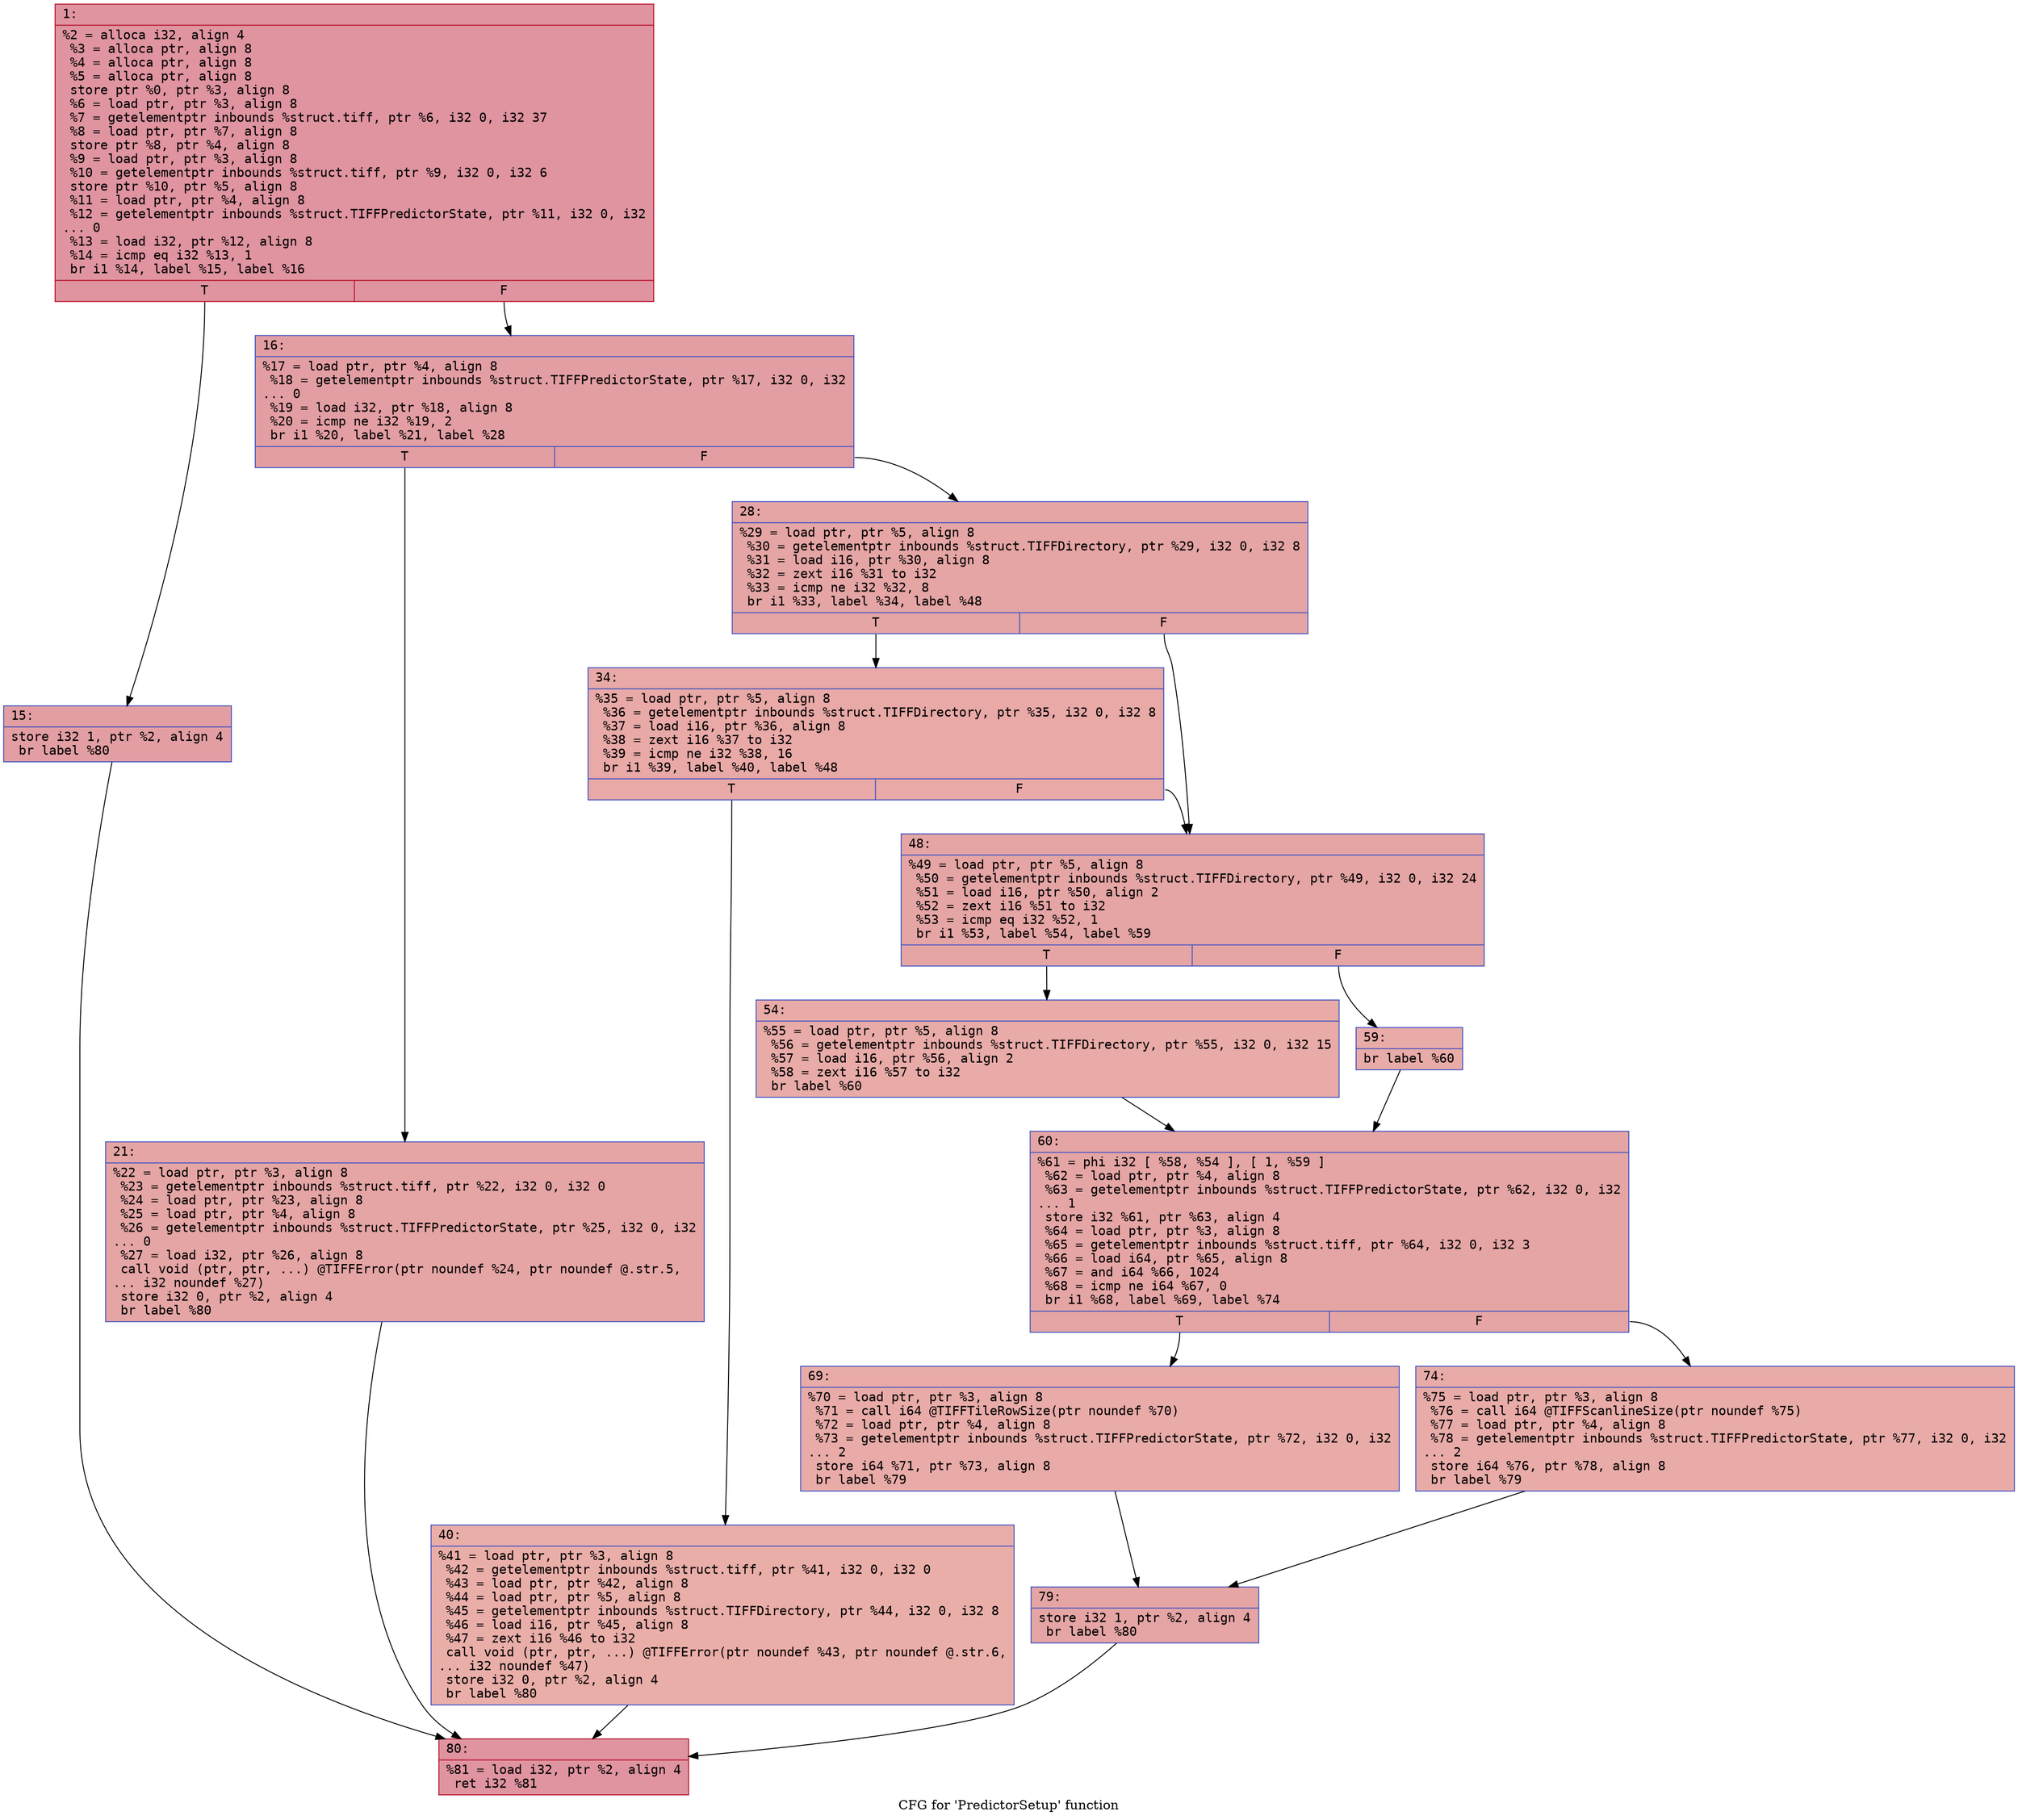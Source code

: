 digraph "CFG for 'PredictorSetup' function" {
	label="CFG for 'PredictorSetup' function";

	Node0x6000002f99a0 [shape=record,color="#b70d28ff", style=filled, fillcolor="#b70d2870" fontname="Courier",label="{1:\l|  %2 = alloca i32, align 4\l  %3 = alloca ptr, align 8\l  %4 = alloca ptr, align 8\l  %5 = alloca ptr, align 8\l  store ptr %0, ptr %3, align 8\l  %6 = load ptr, ptr %3, align 8\l  %7 = getelementptr inbounds %struct.tiff, ptr %6, i32 0, i32 37\l  %8 = load ptr, ptr %7, align 8\l  store ptr %8, ptr %4, align 8\l  %9 = load ptr, ptr %3, align 8\l  %10 = getelementptr inbounds %struct.tiff, ptr %9, i32 0, i32 6\l  store ptr %10, ptr %5, align 8\l  %11 = load ptr, ptr %4, align 8\l  %12 = getelementptr inbounds %struct.TIFFPredictorState, ptr %11, i32 0, i32\l... 0\l  %13 = load i32, ptr %12, align 8\l  %14 = icmp eq i32 %13, 1\l  br i1 %14, label %15, label %16\l|{<s0>T|<s1>F}}"];
	Node0x6000002f99a0:s0 -> Node0x6000002f9d10[tooltip="1 -> 15\nProbability 50.00%" ];
	Node0x6000002f99a0:s1 -> Node0x6000002f9d60[tooltip="1 -> 16\nProbability 50.00%" ];
	Node0x6000002f9d10 [shape=record,color="#3d50c3ff", style=filled, fillcolor="#be242e70" fontname="Courier",label="{15:\l|  store i32 1, ptr %2, align 4\l  br label %80\l}"];
	Node0x6000002f9d10 -> Node0x6000002fa120[tooltip="15 -> 80\nProbability 100.00%" ];
	Node0x6000002f9d60 [shape=record,color="#3d50c3ff", style=filled, fillcolor="#be242e70" fontname="Courier",label="{16:\l|  %17 = load ptr, ptr %4, align 8\l  %18 = getelementptr inbounds %struct.TIFFPredictorState, ptr %17, i32 0, i32\l... 0\l  %19 = load i32, ptr %18, align 8\l  %20 = icmp ne i32 %19, 2\l  br i1 %20, label %21, label %28\l|{<s0>T|<s1>F}}"];
	Node0x6000002f9d60:s0 -> Node0x6000002f9db0[tooltip="16 -> 21\nProbability 50.00%" ];
	Node0x6000002f9d60:s1 -> Node0x6000002f9e00[tooltip="16 -> 28\nProbability 50.00%" ];
	Node0x6000002f9db0 [shape=record,color="#3d50c3ff", style=filled, fillcolor="#c5333470" fontname="Courier",label="{21:\l|  %22 = load ptr, ptr %3, align 8\l  %23 = getelementptr inbounds %struct.tiff, ptr %22, i32 0, i32 0\l  %24 = load ptr, ptr %23, align 8\l  %25 = load ptr, ptr %4, align 8\l  %26 = getelementptr inbounds %struct.TIFFPredictorState, ptr %25, i32 0, i32\l... 0\l  %27 = load i32, ptr %26, align 8\l  call void (ptr, ptr, ...) @TIFFError(ptr noundef %24, ptr noundef @.str.5,\l... i32 noundef %27)\l  store i32 0, ptr %2, align 4\l  br label %80\l}"];
	Node0x6000002f9db0 -> Node0x6000002fa120[tooltip="21 -> 80\nProbability 100.00%" ];
	Node0x6000002f9e00 [shape=record,color="#3d50c3ff", style=filled, fillcolor="#c5333470" fontname="Courier",label="{28:\l|  %29 = load ptr, ptr %5, align 8\l  %30 = getelementptr inbounds %struct.TIFFDirectory, ptr %29, i32 0, i32 8\l  %31 = load i16, ptr %30, align 8\l  %32 = zext i16 %31 to i32\l  %33 = icmp ne i32 %32, 8\l  br i1 %33, label %34, label %48\l|{<s0>T|<s1>F}}"];
	Node0x6000002f9e00:s0 -> Node0x6000002f9e50[tooltip="28 -> 34\nProbability 50.00%" ];
	Node0x6000002f9e00:s1 -> Node0x6000002f9ef0[tooltip="28 -> 48\nProbability 50.00%" ];
	Node0x6000002f9e50 [shape=record,color="#3d50c3ff", style=filled, fillcolor="#ca3b3770" fontname="Courier",label="{34:\l|  %35 = load ptr, ptr %5, align 8\l  %36 = getelementptr inbounds %struct.TIFFDirectory, ptr %35, i32 0, i32 8\l  %37 = load i16, ptr %36, align 8\l  %38 = zext i16 %37 to i32\l  %39 = icmp ne i32 %38, 16\l  br i1 %39, label %40, label %48\l|{<s0>T|<s1>F}}"];
	Node0x6000002f9e50:s0 -> Node0x6000002f9ea0[tooltip="34 -> 40\nProbability 50.00%" ];
	Node0x6000002f9e50:s1 -> Node0x6000002f9ef0[tooltip="34 -> 48\nProbability 50.00%" ];
	Node0x6000002f9ea0 [shape=record,color="#3d50c3ff", style=filled, fillcolor="#d0473d70" fontname="Courier",label="{40:\l|  %41 = load ptr, ptr %3, align 8\l  %42 = getelementptr inbounds %struct.tiff, ptr %41, i32 0, i32 0\l  %43 = load ptr, ptr %42, align 8\l  %44 = load ptr, ptr %5, align 8\l  %45 = getelementptr inbounds %struct.TIFFDirectory, ptr %44, i32 0, i32 8\l  %46 = load i16, ptr %45, align 8\l  %47 = zext i16 %46 to i32\l  call void (ptr, ptr, ...) @TIFFError(ptr noundef %43, ptr noundef @.str.6,\l... i32 noundef %47)\l  store i32 0, ptr %2, align 4\l  br label %80\l}"];
	Node0x6000002f9ea0 -> Node0x6000002fa120[tooltip="40 -> 80\nProbability 100.00%" ];
	Node0x6000002f9ef0 [shape=record,color="#3d50c3ff", style=filled, fillcolor="#c5333470" fontname="Courier",label="{48:\l|  %49 = load ptr, ptr %5, align 8\l  %50 = getelementptr inbounds %struct.TIFFDirectory, ptr %49, i32 0, i32 24\l  %51 = load i16, ptr %50, align 2\l  %52 = zext i16 %51 to i32\l  %53 = icmp eq i32 %52, 1\l  br i1 %53, label %54, label %59\l|{<s0>T|<s1>F}}"];
	Node0x6000002f9ef0:s0 -> Node0x6000002f9f40[tooltip="48 -> 54\nProbability 50.00%" ];
	Node0x6000002f9ef0:s1 -> Node0x6000002f9f90[tooltip="48 -> 59\nProbability 50.00%" ];
	Node0x6000002f9f40 [shape=record,color="#3d50c3ff", style=filled, fillcolor="#cc403a70" fontname="Courier",label="{54:\l|  %55 = load ptr, ptr %5, align 8\l  %56 = getelementptr inbounds %struct.TIFFDirectory, ptr %55, i32 0, i32 15\l  %57 = load i16, ptr %56, align 2\l  %58 = zext i16 %57 to i32\l  br label %60\l}"];
	Node0x6000002f9f40 -> Node0x6000002f9fe0[tooltip="54 -> 60\nProbability 100.00%" ];
	Node0x6000002f9f90 [shape=record,color="#3d50c3ff", style=filled, fillcolor="#cc403a70" fontname="Courier",label="{59:\l|  br label %60\l}"];
	Node0x6000002f9f90 -> Node0x6000002f9fe0[tooltip="59 -> 60\nProbability 100.00%" ];
	Node0x6000002f9fe0 [shape=record,color="#3d50c3ff", style=filled, fillcolor="#c5333470" fontname="Courier",label="{60:\l|  %61 = phi i32 [ %58, %54 ], [ 1, %59 ]\l  %62 = load ptr, ptr %4, align 8\l  %63 = getelementptr inbounds %struct.TIFFPredictorState, ptr %62, i32 0, i32\l... 1\l  store i32 %61, ptr %63, align 4\l  %64 = load ptr, ptr %3, align 8\l  %65 = getelementptr inbounds %struct.tiff, ptr %64, i32 0, i32 3\l  %66 = load i64, ptr %65, align 8\l  %67 = and i64 %66, 1024\l  %68 = icmp ne i64 %67, 0\l  br i1 %68, label %69, label %74\l|{<s0>T|<s1>F}}"];
	Node0x6000002f9fe0:s0 -> Node0x6000002fa030[tooltip="60 -> 69\nProbability 50.00%" ];
	Node0x6000002f9fe0:s1 -> Node0x6000002fa080[tooltip="60 -> 74\nProbability 50.00%" ];
	Node0x6000002fa030 [shape=record,color="#3d50c3ff", style=filled, fillcolor="#cc403a70" fontname="Courier",label="{69:\l|  %70 = load ptr, ptr %3, align 8\l  %71 = call i64 @TIFFTileRowSize(ptr noundef %70)\l  %72 = load ptr, ptr %4, align 8\l  %73 = getelementptr inbounds %struct.TIFFPredictorState, ptr %72, i32 0, i32\l... 2\l  store i64 %71, ptr %73, align 8\l  br label %79\l}"];
	Node0x6000002fa030 -> Node0x6000002fa0d0[tooltip="69 -> 79\nProbability 100.00%" ];
	Node0x6000002fa080 [shape=record,color="#3d50c3ff", style=filled, fillcolor="#cc403a70" fontname="Courier",label="{74:\l|  %75 = load ptr, ptr %3, align 8\l  %76 = call i64 @TIFFScanlineSize(ptr noundef %75)\l  %77 = load ptr, ptr %4, align 8\l  %78 = getelementptr inbounds %struct.TIFFPredictorState, ptr %77, i32 0, i32\l... 2\l  store i64 %76, ptr %78, align 8\l  br label %79\l}"];
	Node0x6000002fa080 -> Node0x6000002fa0d0[tooltip="74 -> 79\nProbability 100.00%" ];
	Node0x6000002fa0d0 [shape=record,color="#3d50c3ff", style=filled, fillcolor="#c5333470" fontname="Courier",label="{79:\l|  store i32 1, ptr %2, align 4\l  br label %80\l}"];
	Node0x6000002fa0d0 -> Node0x6000002fa120[tooltip="79 -> 80\nProbability 100.00%" ];
	Node0x6000002fa120 [shape=record,color="#b70d28ff", style=filled, fillcolor="#b70d2870" fontname="Courier",label="{80:\l|  %81 = load i32, ptr %2, align 4\l  ret i32 %81\l}"];
}
